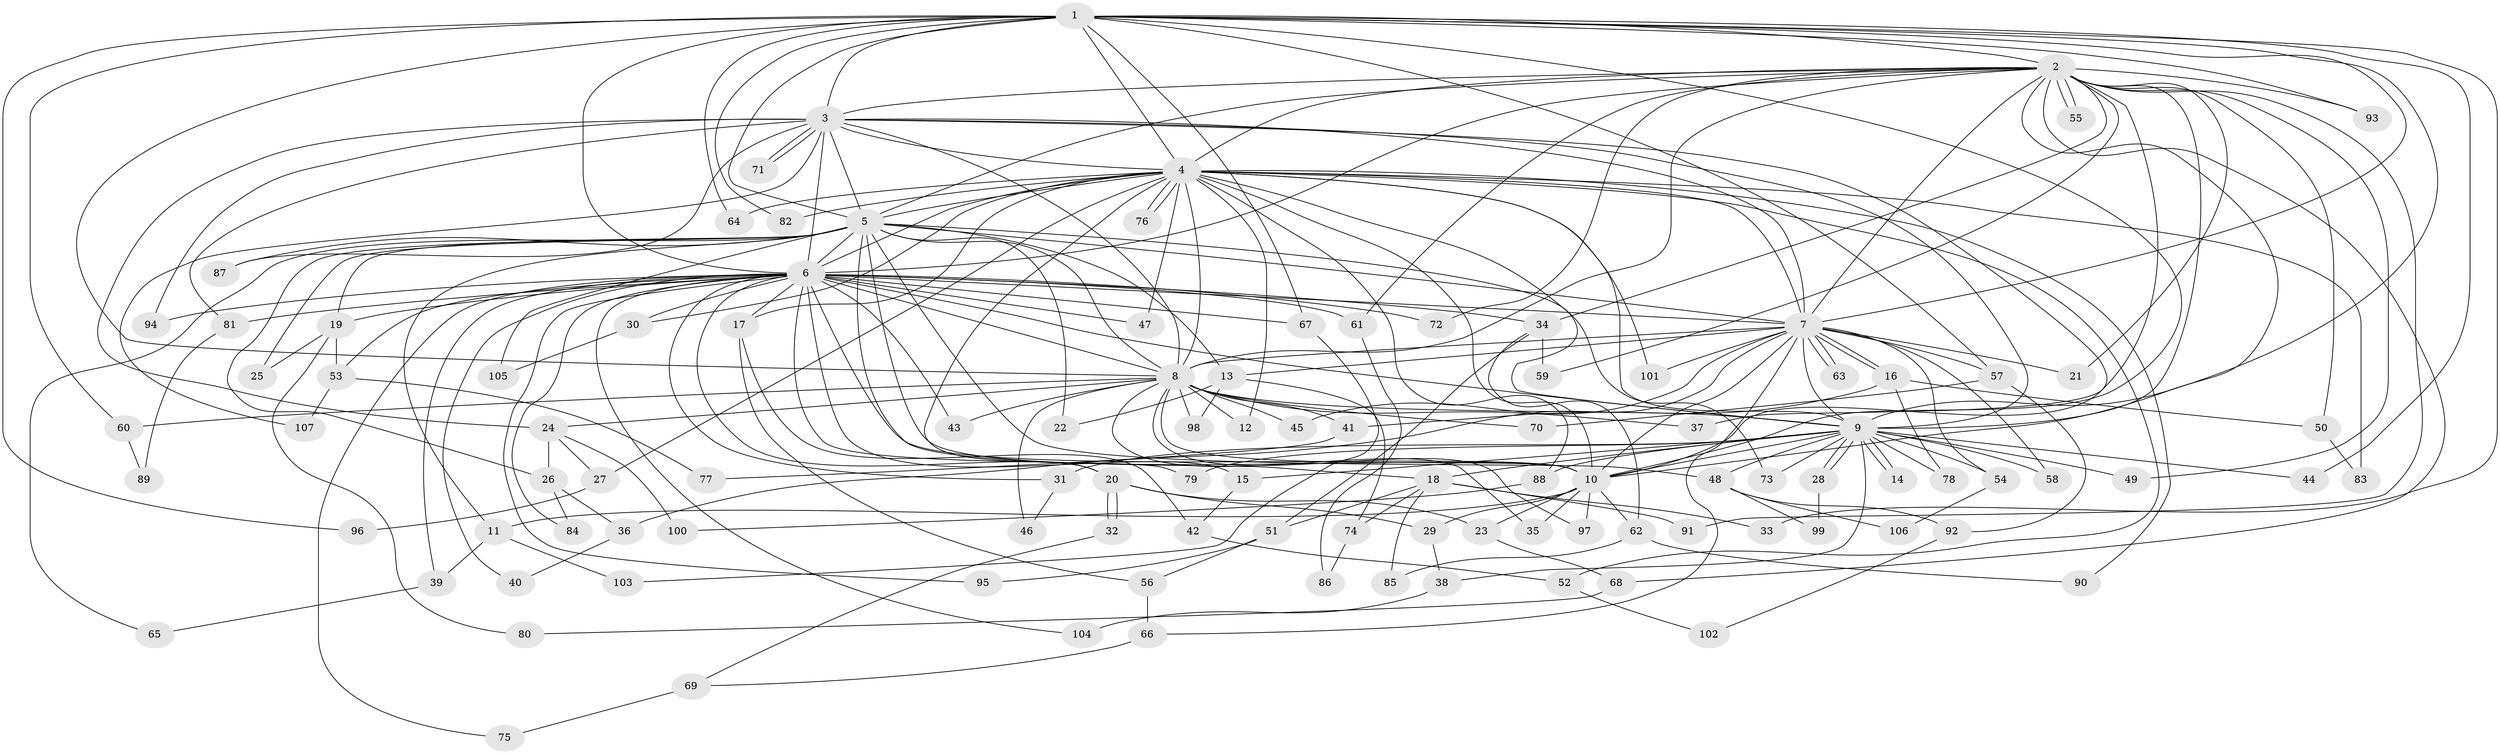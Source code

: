 // Generated by graph-tools (version 1.1) at 2025/35/03/09/25 02:35:11]
// undirected, 107 vertices, 239 edges
graph export_dot {
graph [start="1"]
  node [color=gray90,style=filled];
  1;
  2;
  3;
  4;
  5;
  6;
  7;
  8;
  9;
  10;
  11;
  12;
  13;
  14;
  15;
  16;
  17;
  18;
  19;
  20;
  21;
  22;
  23;
  24;
  25;
  26;
  27;
  28;
  29;
  30;
  31;
  32;
  33;
  34;
  35;
  36;
  37;
  38;
  39;
  40;
  41;
  42;
  43;
  44;
  45;
  46;
  47;
  48;
  49;
  50;
  51;
  52;
  53;
  54;
  55;
  56;
  57;
  58;
  59;
  60;
  61;
  62;
  63;
  64;
  65;
  66;
  67;
  68;
  69;
  70;
  71;
  72;
  73;
  74;
  75;
  76;
  77;
  78;
  79;
  80;
  81;
  82;
  83;
  84;
  85;
  86;
  87;
  88;
  89;
  90;
  91;
  92;
  93;
  94;
  95;
  96;
  97;
  98;
  99;
  100;
  101;
  102;
  103;
  104;
  105;
  106;
  107;
  1 -- 2;
  1 -- 3;
  1 -- 4;
  1 -- 5;
  1 -- 6;
  1 -- 7;
  1 -- 8;
  1 -- 9;
  1 -- 10;
  1 -- 33;
  1 -- 44;
  1 -- 57;
  1 -- 60;
  1 -- 64;
  1 -- 67;
  1 -- 82;
  1 -- 93;
  1 -- 96;
  2 -- 3;
  2 -- 4;
  2 -- 5;
  2 -- 6;
  2 -- 7;
  2 -- 8;
  2 -- 9;
  2 -- 10;
  2 -- 21;
  2 -- 34;
  2 -- 37;
  2 -- 49;
  2 -- 50;
  2 -- 55;
  2 -- 55;
  2 -- 59;
  2 -- 61;
  2 -- 68;
  2 -- 72;
  2 -- 91;
  2 -- 93;
  3 -- 4;
  3 -- 5;
  3 -- 6;
  3 -- 7;
  3 -- 8;
  3 -- 9;
  3 -- 10;
  3 -- 24;
  3 -- 71;
  3 -- 71;
  3 -- 81;
  3 -- 87;
  3 -- 94;
  3 -- 107;
  4 -- 5;
  4 -- 6;
  4 -- 7;
  4 -- 8;
  4 -- 9;
  4 -- 10;
  4 -- 12;
  4 -- 17;
  4 -- 20;
  4 -- 27;
  4 -- 30;
  4 -- 47;
  4 -- 52;
  4 -- 64;
  4 -- 73;
  4 -- 76;
  4 -- 76;
  4 -- 82;
  4 -- 83;
  4 -- 88;
  4 -- 90;
  4 -- 101;
  5 -- 6;
  5 -- 7;
  5 -- 8;
  5 -- 9;
  5 -- 10;
  5 -- 11;
  5 -- 13;
  5 -- 18;
  5 -- 19;
  5 -- 22;
  5 -- 25;
  5 -- 26;
  5 -- 48;
  5 -- 65;
  5 -- 87;
  5 -- 105;
  6 -- 7;
  6 -- 8;
  6 -- 9;
  6 -- 10;
  6 -- 15;
  6 -- 17;
  6 -- 19;
  6 -- 20;
  6 -- 30;
  6 -- 31;
  6 -- 34;
  6 -- 39;
  6 -- 40;
  6 -- 43;
  6 -- 47;
  6 -- 53;
  6 -- 61;
  6 -- 67;
  6 -- 72;
  6 -- 75;
  6 -- 79;
  6 -- 81;
  6 -- 84;
  6 -- 94;
  6 -- 95;
  6 -- 104;
  7 -- 8;
  7 -- 9;
  7 -- 10;
  7 -- 13;
  7 -- 16;
  7 -- 16;
  7 -- 21;
  7 -- 36;
  7 -- 45;
  7 -- 54;
  7 -- 57;
  7 -- 58;
  7 -- 63;
  7 -- 63;
  7 -- 66;
  7 -- 101;
  8 -- 9;
  8 -- 10;
  8 -- 12;
  8 -- 24;
  8 -- 35;
  8 -- 37;
  8 -- 41;
  8 -- 43;
  8 -- 45;
  8 -- 46;
  8 -- 60;
  8 -- 70;
  8 -- 97;
  8 -- 98;
  9 -- 10;
  9 -- 14;
  9 -- 14;
  9 -- 15;
  9 -- 18;
  9 -- 28;
  9 -- 28;
  9 -- 31;
  9 -- 38;
  9 -- 44;
  9 -- 48;
  9 -- 49;
  9 -- 54;
  9 -- 58;
  9 -- 73;
  9 -- 78;
  9 -- 79;
  9 -- 88;
  10 -- 11;
  10 -- 23;
  10 -- 29;
  10 -- 35;
  10 -- 62;
  10 -- 97;
  11 -- 39;
  11 -- 103;
  13 -- 22;
  13 -- 74;
  13 -- 98;
  15 -- 42;
  16 -- 41;
  16 -- 50;
  16 -- 78;
  17 -- 42;
  17 -- 56;
  18 -- 33;
  18 -- 51;
  18 -- 74;
  18 -- 85;
  18 -- 91;
  19 -- 25;
  19 -- 53;
  19 -- 80;
  20 -- 23;
  20 -- 29;
  20 -- 32;
  20 -- 32;
  23 -- 68;
  24 -- 26;
  24 -- 27;
  24 -- 100;
  26 -- 36;
  26 -- 84;
  27 -- 96;
  28 -- 99;
  29 -- 38;
  30 -- 105;
  31 -- 46;
  32 -- 69;
  34 -- 51;
  34 -- 59;
  34 -- 62;
  36 -- 40;
  38 -- 104;
  39 -- 65;
  41 -- 77;
  42 -- 52;
  48 -- 92;
  48 -- 99;
  48 -- 106;
  50 -- 83;
  51 -- 56;
  51 -- 95;
  52 -- 102;
  53 -- 77;
  53 -- 107;
  54 -- 106;
  56 -- 66;
  57 -- 70;
  57 -- 92;
  60 -- 89;
  61 -- 86;
  62 -- 85;
  62 -- 90;
  66 -- 69;
  67 -- 103;
  68 -- 80;
  69 -- 75;
  74 -- 86;
  81 -- 89;
  88 -- 100;
  92 -- 102;
}
